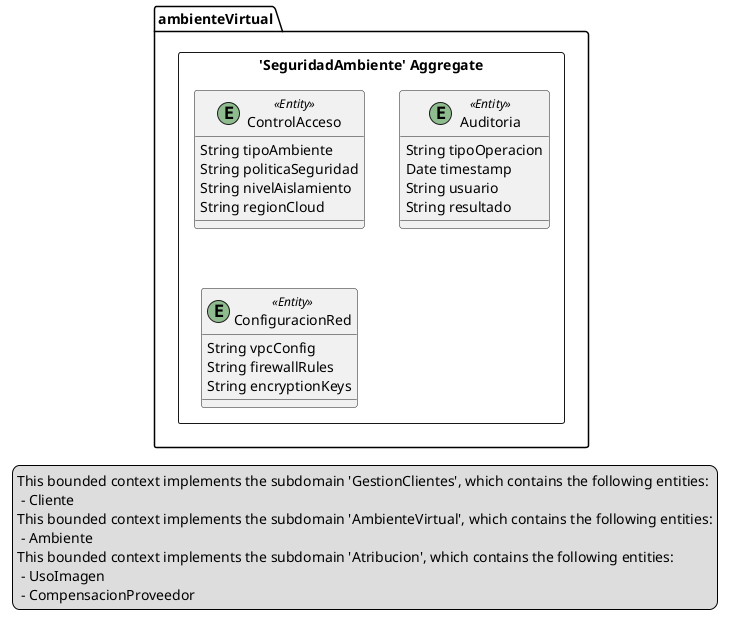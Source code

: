@startuml

skinparam componentStyle uml2

package ambienteVirtual {
	package "'SeguridadAmbiente' Aggregate" <<Rectangle>> {
		class ControlAcceso <<(E,DarkSeaGreen) Entity>> {
			String tipoAmbiente
			String politicaSeguridad
			String nivelAislamiento
			String regionCloud
		}
		class Auditoria <<(E,DarkSeaGreen) Entity>> {
			String tipoOperacion
			Date timestamp
			String usuario
			String resultado
		}
		class ConfiguracionRed <<(E,DarkSeaGreen) Entity>> {
			String vpcConfig
			String firewallRules
			String encryptionKeys
		}
	}
}
legend left
  This bounded context implements the subdomain 'GestionClientes', which contains the following entities:
   - Cliente
  This bounded context implements the subdomain 'AmbienteVirtual', which contains the following entities:
   - Ambiente
  This bounded context implements the subdomain 'Atribucion', which contains the following entities:
   - UsoImagen
   - CompensacionProveedor
end legend


@enduml

